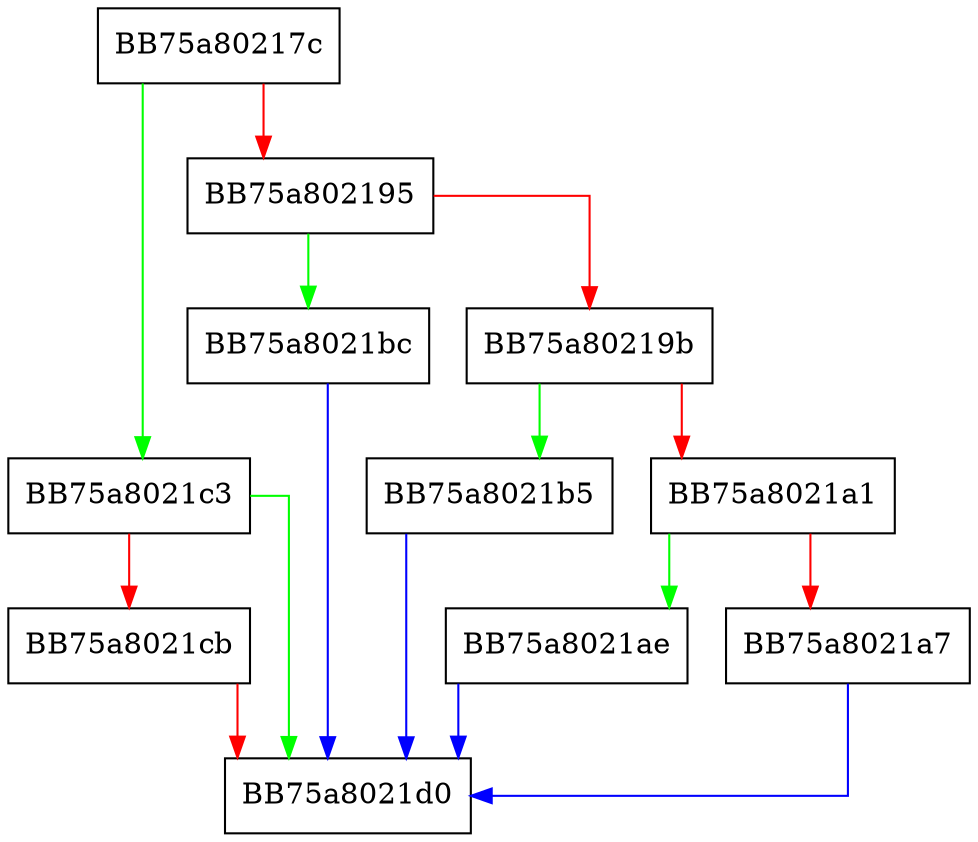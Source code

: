 digraph UpdateState {
  node [shape="box"];
  graph [splines=ortho];
  BB75a80217c -> BB75a8021c3 [color="green"];
  BB75a80217c -> BB75a802195 [color="red"];
  BB75a802195 -> BB75a8021bc [color="green"];
  BB75a802195 -> BB75a80219b [color="red"];
  BB75a80219b -> BB75a8021b5 [color="green"];
  BB75a80219b -> BB75a8021a1 [color="red"];
  BB75a8021a1 -> BB75a8021ae [color="green"];
  BB75a8021a1 -> BB75a8021a7 [color="red"];
  BB75a8021a7 -> BB75a8021d0 [color="blue"];
  BB75a8021ae -> BB75a8021d0 [color="blue"];
  BB75a8021b5 -> BB75a8021d0 [color="blue"];
  BB75a8021bc -> BB75a8021d0 [color="blue"];
  BB75a8021c3 -> BB75a8021d0 [color="green"];
  BB75a8021c3 -> BB75a8021cb [color="red"];
  BB75a8021cb -> BB75a8021d0 [color="red"];
}